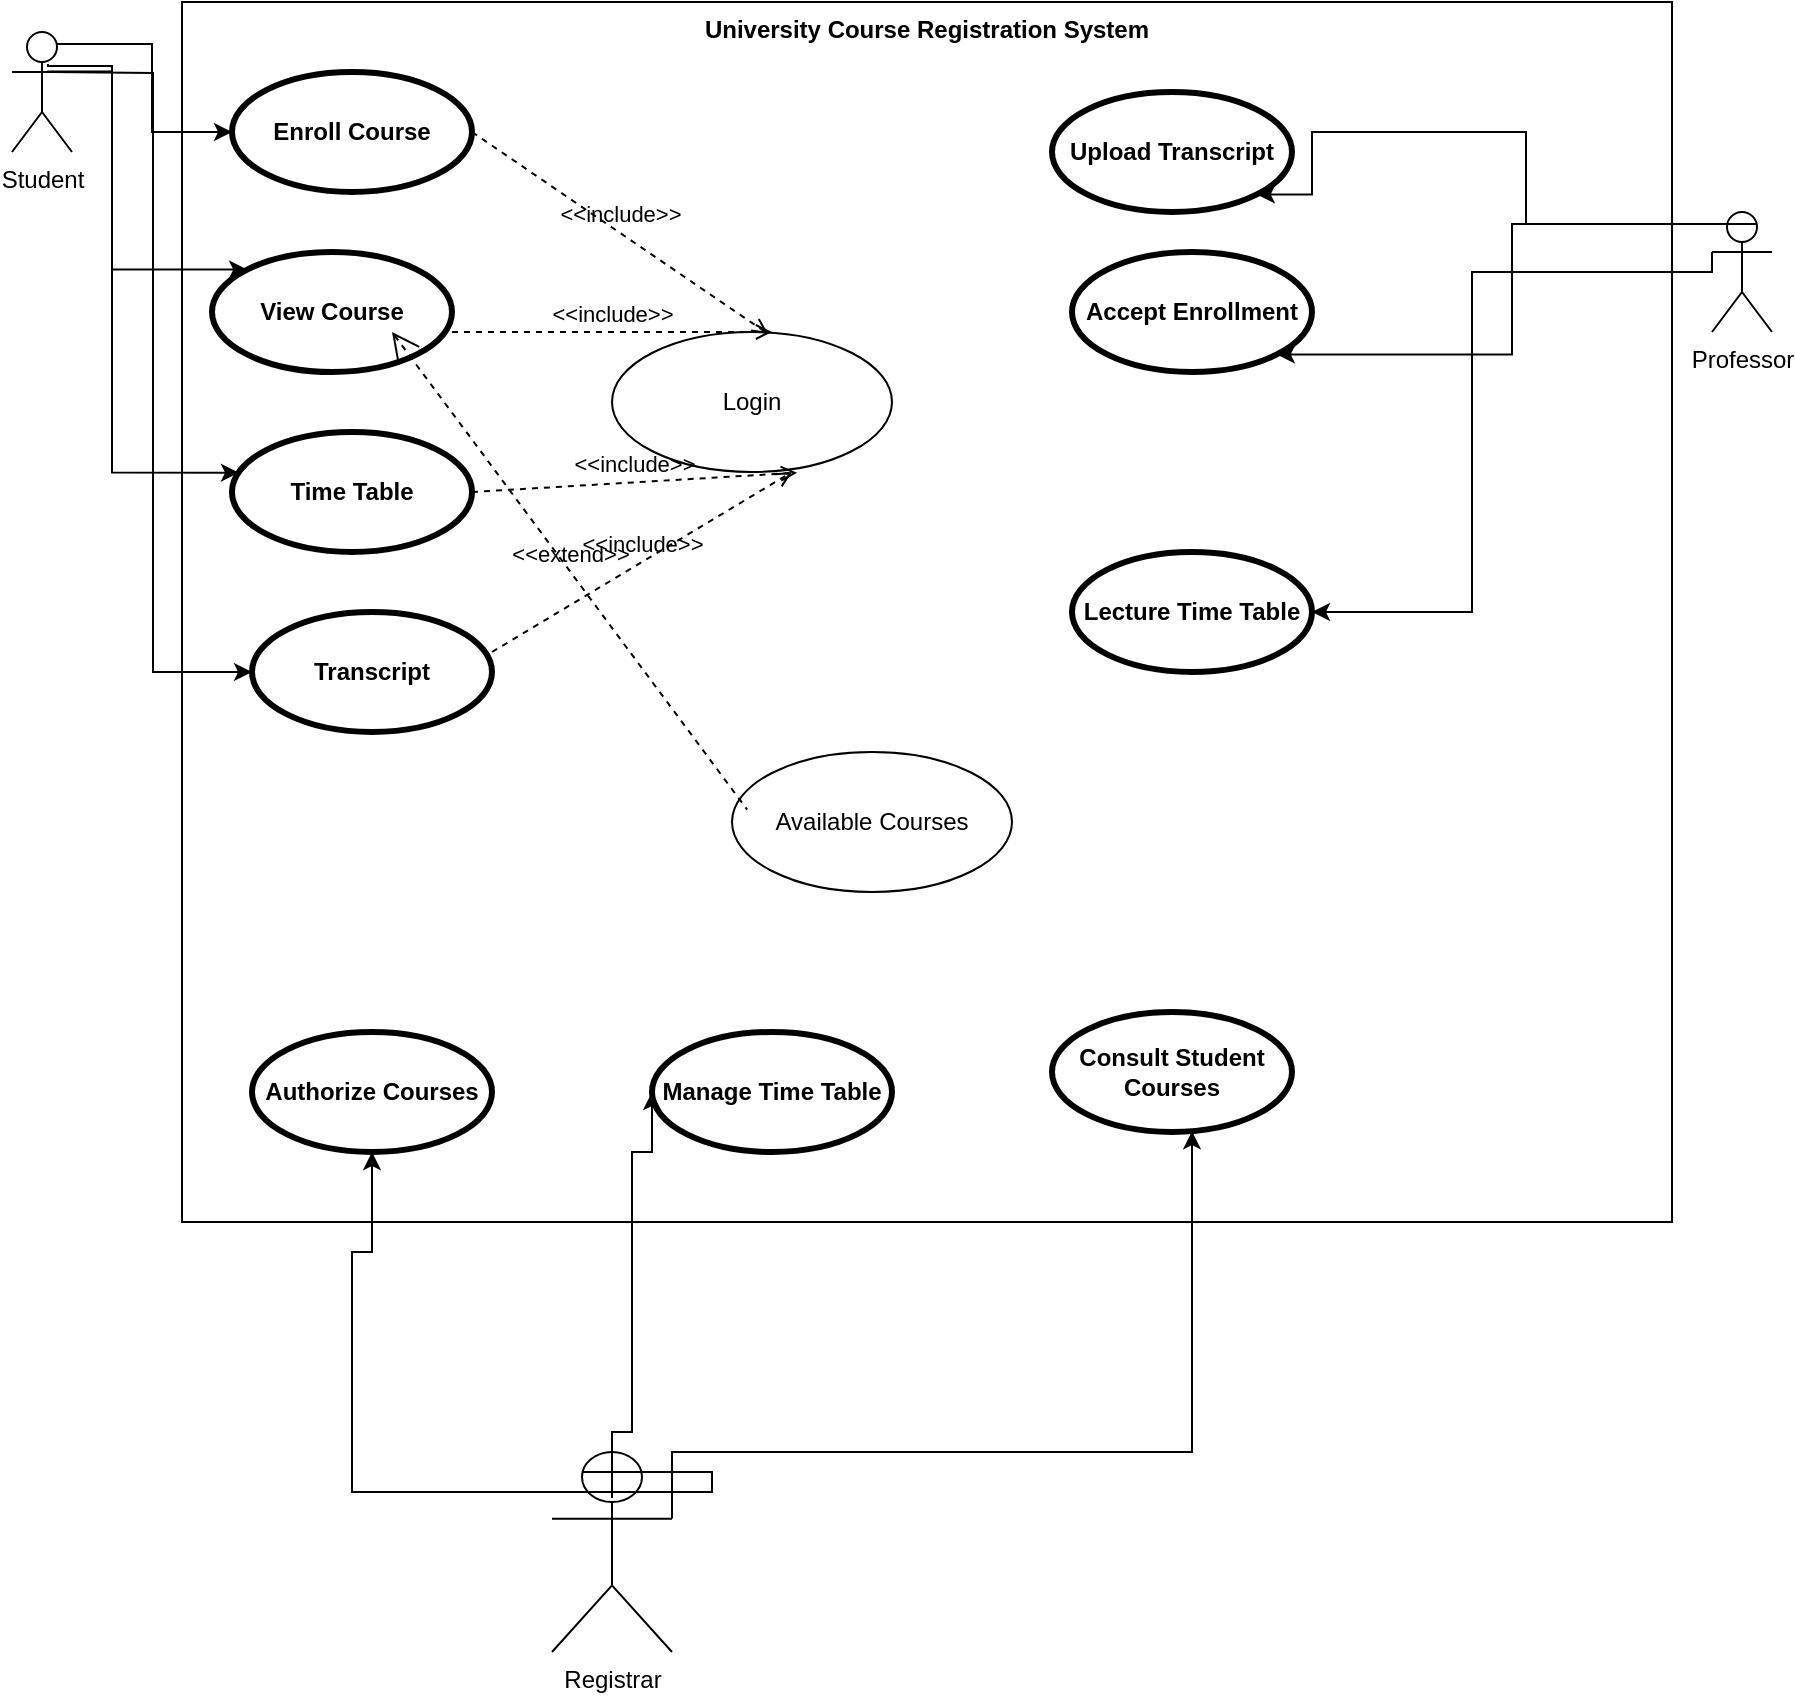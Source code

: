 <mxfile version="24.4.0" type="github">
  <diagram name="Page-1" id="t4h72wEZQP6APc3Q4wh-">
    <mxGraphModel dx="1954" dy="868" grid="1" gridSize="10" guides="1" tooltips="1" connect="1" arrows="1" fold="1" page="1" pageScale="1" pageWidth="850" pageHeight="1100" math="0" shadow="0">
      <root>
        <mxCell id="0" />
        <mxCell id="1" parent="0" />
        <mxCell id="5Q7aBnevkbFkI9jTbx6s-1" value="Student" style="shape=umlActor;html=1;verticalLabelPosition=bottom;verticalAlign=top;align=center;" vertex="1" parent="1">
          <mxGeometry x="40" y="130" width="30" height="60" as="geometry" />
        </mxCell>
        <mxCell id="5Q7aBnevkbFkI9jTbx6s-3" value="Professor" style="shape=umlActor;html=1;verticalLabelPosition=bottom;verticalAlign=top;align=center;" vertex="1" parent="1">
          <mxGeometry x="890" y="220" width="30" height="60" as="geometry" />
        </mxCell>
        <mxCell id="5Q7aBnevkbFkI9jTbx6s-4" value="Registrar" style="shape=umlActor;html=1;verticalLabelPosition=bottom;verticalAlign=top;align=center;" vertex="1" parent="1">
          <mxGeometry x="310" y="840" width="60" height="100" as="geometry" />
        </mxCell>
        <mxCell id="5Q7aBnevkbFkI9jTbx6s-5" value="University Course Registration System" style="shape=rect;html=1;verticalAlign=top;fontStyle=1;whiteSpace=wrap;align=center;" vertex="1" parent="1">
          <mxGeometry x="125" y="115" width="745" height="610" as="geometry" />
        </mxCell>
        <mxCell id="5Q7aBnevkbFkI9jTbx6s-6" value="Enroll Course" style="shape=ellipse;html=1;strokeWidth=3;fontStyle=1;whiteSpace=wrap;align=center;perimeter=ellipsePerimeter;" vertex="1" parent="1">
          <mxGeometry x="150" y="150" width="120" height="60" as="geometry" />
        </mxCell>
        <mxCell id="5Q7aBnevkbFkI9jTbx6s-7" value="View Course" style="shape=ellipse;html=1;strokeWidth=3;fontStyle=1;whiteSpace=wrap;align=center;perimeter=ellipsePerimeter;" vertex="1" parent="1">
          <mxGeometry x="140" y="240" width="120" height="60" as="geometry" />
        </mxCell>
        <mxCell id="5Q7aBnevkbFkI9jTbx6s-8" value="Time Table" style="shape=ellipse;html=1;strokeWidth=3;fontStyle=1;whiteSpace=wrap;align=center;perimeter=ellipsePerimeter;" vertex="1" parent="1">
          <mxGeometry x="150" y="330" width="120" height="60" as="geometry" />
        </mxCell>
        <mxCell id="5Q7aBnevkbFkI9jTbx6s-9" value="Upload Transcript" style="shape=ellipse;html=1;strokeWidth=3;fontStyle=1;whiteSpace=wrap;align=center;perimeter=ellipsePerimeter;" vertex="1" parent="1">
          <mxGeometry x="560" y="160" width="120" height="60" as="geometry" />
        </mxCell>
        <mxCell id="5Q7aBnevkbFkI9jTbx6s-10" value="Accept Enrollment" style="shape=ellipse;html=1;strokeWidth=3;fontStyle=1;whiteSpace=wrap;align=center;perimeter=ellipsePerimeter;" vertex="1" parent="1">
          <mxGeometry x="570" y="240" width="120" height="60" as="geometry" />
        </mxCell>
        <mxCell id="5Q7aBnevkbFkI9jTbx6s-11" value="Lecture Time Table" style="shape=ellipse;html=1;strokeWidth=3;fontStyle=1;whiteSpace=wrap;align=center;perimeter=ellipsePerimeter;" vertex="1" parent="1">
          <mxGeometry x="570" y="390" width="120" height="60" as="geometry" />
        </mxCell>
        <mxCell id="5Q7aBnevkbFkI9jTbx6s-13" value="Transcript" style="shape=ellipse;html=1;strokeWidth=3;fontStyle=1;whiteSpace=wrap;align=center;perimeter=ellipsePerimeter;" vertex="1" parent="1">
          <mxGeometry x="160" y="420" width="120" height="60" as="geometry" />
        </mxCell>
        <mxCell id="5Q7aBnevkbFkI9jTbx6s-17" style="edgeStyle=orthogonalEdgeStyle;rounded=0;orthogonalLoop=1;jettySize=auto;html=1;exitX=0.25;exitY=0.1;exitDx=0;exitDy=0;exitPerimeter=0;entryX=0;entryY=0;entryDx=0;entryDy=0;" edge="1" parent="1" target="5Q7aBnevkbFkI9jTbx6s-7">
          <mxGeometry relative="1" as="geometry">
            <mxPoint x="58" y="146" as="sourcePoint" />
            <mxPoint x="160" y="190" as="targetPoint" />
            <Array as="points">
              <mxPoint x="90" y="147" />
              <mxPoint x="90" y="249" />
            </Array>
          </mxGeometry>
        </mxCell>
        <mxCell id="5Q7aBnevkbFkI9jTbx6s-18" style="edgeStyle=orthogonalEdgeStyle;rounded=0;orthogonalLoop=1;jettySize=auto;html=1;exitX=0.75;exitY=0.1;exitDx=0;exitDy=0;exitPerimeter=0;" edge="1" parent="1" source="5Q7aBnevkbFkI9jTbx6s-1" target="5Q7aBnevkbFkI9jTbx6s-6">
          <mxGeometry relative="1" as="geometry">
            <mxPoint x="68" y="156" as="sourcePoint" />
            <mxPoint x="170" y="200" as="targetPoint" />
          </mxGeometry>
        </mxCell>
        <mxCell id="5Q7aBnevkbFkI9jTbx6s-19" style="edgeStyle=orthogonalEdgeStyle;rounded=0;orthogonalLoop=1;jettySize=auto;html=1;exitX=0.589;exitY=0.329;exitDx=0;exitDy=0;exitPerimeter=0;entryX=0.029;entryY=0.339;entryDx=0;entryDy=0;entryPerimeter=0;" edge="1" parent="1" source="5Q7aBnevkbFkI9jTbx6s-1" target="5Q7aBnevkbFkI9jTbx6s-8">
          <mxGeometry relative="1" as="geometry">
            <mxPoint x="78" y="166" as="sourcePoint" />
            <mxPoint x="180" y="210" as="targetPoint" />
            <Array as="points">
              <mxPoint x="90" y="150" />
              <mxPoint x="90" y="350" />
            </Array>
          </mxGeometry>
        </mxCell>
        <mxCell id="5Q7aBnevkbFkI9jTbx6s-20" style="edgeStyle=orthogonalEdgeStyle;rounded=0;orthogonalLoop=1;jettySize=auto;html=1;entryX=0;entryY=0.5;entryDx=0;entryDy=0;" edge="1" parent="1" target="5Q7aBnevkbFkI9jTbx6s-13">
          <mxGeometry relative="1" as="geometry">
            <mxPoint x="60" y="150" as="sourcePoint" />
            <mxPoint x="190" y="220" as="targetPoint" />
          </mxGeometry>
        </mxCell>
        <mxCell id="5Q7aBnevkbFkI9jTbx6s-21" value="Login" style="ellipse;whiteSpace=wrap;html=1;" vertex="1" parent="1">
          <mxGeometry x="340" y="280" width="140" height="70" as="geometry" />
        </mxCell>
        <mxCell id="5Q7aBnevkbFkI9jTbx6s-22" value="&amp;lt;&amp;lt;include&amp;gt;&amp;gt;" style="edgeStyle=none;html=1;endArrow=open;verticalAlign=bottom;dashed=1;labelBackgroundColor=none;rounded=0;entryX=0.558;entryY=0.014;entryDx=0;entryDy=0;entryPerimeter=0;" edge="1" parent="1" target="5Q7aBnevkbFkI9jTbx6s-21">
          <mxGeometry width="160" relative="1" as="geometry">
            <mxPoint x="270" y="180" as="sourcePoint" />
            <mxPoint x="430" y="180" as="targetPoint" />
          </mxGeometry>
        </mxCell>
        <mxCell id="5Q7aBnevkbFkI9jTbx6s-24" value="&amp;lt;&amp;lt;include&amp;gt;&amp;gt;" style="edgeStyle=none;html=1;endArrow=open;verticalAlign=bottom;dashed=1;labelBackgroundColor=none;rounded=0;" edge="1" parent="1">
          <mxGeometry width="160" relative="1" as="geometry">
            <mxPoint x="260" y="280" as="sourcePoint" />
            <mxPoint x="420" y="280" as="targetPoint" />
          </mxGeometry>
        </mxCell>
        <mxCell id="5Q7aBnevkbFkI9jTbx6s-25" value="&amp;lt;&amp;lt;include&amp;gt;&amp;gt;" style="edgeStyle=none;html=1;endArrow=open;verticalAlign=bottom;dashed=1;labelBackgroundColor=none;rounded=0;entryX=0.661;entryY=1.005;entryDx=0;entryDy=0;entryPerimeter=0;" edge="1" parent="1" target="5Q7aBnevkbFkI9jTbx6s-21">
          <mxGeometry width="160" relative="1" as="geometry">
            <mxPoint x="270" y="360" as="sourcePoint" />
            <mxPoint x="430" y="360" as="targetPoint" />
          </mxGeometry>
        </mxCell>
        <mxCell id="5Q7aBnevkbFkI9jTbx6s-26" value="&amp;lt;&amp;lt;include&amp;gt;&amp;gt;" style="edgeStyle=none;html=1;endArrow=open;verticalAlign=bottom;dashed=1;labelBackgroundColor=none;rounded=0;" edge="1" parent="1">
          <mxGeometry width="160" relative="1" as="geometry">
            <mxPoint x="280" y="440" as="sourcePoint" />
            <mxPoint x="430" y="350" as="targetPoint" />
          </mxGeometry>
        </mxCell>
        <mxCell id="5Q7aBnevkbFkI9jTbx6s-27" style="edgeStyle=orthogonalEdgeStyle;rounded=0;orthogonalLoop=1;jettySize=auto;html=1;exitX=0.25;exitY=0.1;exitDx=0;exitDy=0;exitPerimeter=0;entryX=1;entryY=1;entryDx=0;entryDy=0;" edge="1" parent="1" source="5Q7aBnevkbFkI9jTbx6s-3" target="5Q7aBnevkbFkI9jTbx6s-9">
          <mxGeometry relative="1" as="geometry">
            <mxPoint x="702.45" y="186" as="sourcePoint" />
            <mxPoint x="789.45" y="230" as="targetPoint" />
            <Array as="points">
              <mxPoint x="797" y="180" />
              <mxPoint x="690" y="180" />
              <mxPoint x="690" y="211" />
            </Array>
          </mxGeometry>
        </mxCell>
        <mxCell id="5Q7aBnevkbFkI9jTbx6s-29" style="edgeStyle=orthogonalEdgeStyle;rounded=0;orthogonalLoop=1;jettySize=auto;html=1;entryX=1;entryY=1;entryDx=0;entryDy=0;exitX=0.75;exitY=0.1;exitDx=0;exitDy=0;exitPerimeter=0;" edge="1" parent="1" source="5Q7aBnevkbFkI9jTbx6s-3" target="5Q7aBnevkbFkI9jTbx6s-10">
          <mxGeometry relative="1" as="geometry">
            <mxPoint x="800" y="240" as="sourcePoint" />
            <mxPoint x="807" y="434" as="targetPoint" />
          </mxGeometry>
        </mxCell>
        <mxCell id="5Q7aBnevkbFkI9jTbx6s-30" style="edgeStyle=orthogonalEdgeStyle;rounded=0;orthogonalLoop=1;jettySize=auto;html=1;exitX=0;exitY=0.333;exitDx=0;exitDy=0;exitPerimeter=0;entryX=1;entryY=0.5;entryDx=0;entryDy=0;" edge="1" parent="1" source="5Q7aBnevkbFkI9jTbx6s-3" target="5Q7aBnevkbFkI9jTbx6s-11">
          <mxGeometry relative="1" as="geometry">
            <mxPoint x="750" y="420" as="sourcePoint" />
            <mxPoint x="837" y="464" as="targetPoint" />
            <Array as="points">
              <mxPoint x="770" y="250" />
              <mxPoint x="770" y="420" />
            </Array>
          </mxGeometry>
        </mxCell>
        <mxCell id="5Q7aBnevkbFkI9jTbx6s-31" value="Authorize Courses" style="shape=ellipse;html=1;strokeWidth=3;fontStyle=1;whiteSpace=wrap;align=center;perimeter=ellipsePerimeter;" vertex="1" parent="1">
          <mxGeometry x="160" y="630" width="120" height="60" as="geometry" />
        </mxCell>
        <mxCell id="5Q7aBnevkbFkI9jTbx6s-32" value="Manage Time Table" style="shape=ellipse;html=1;strokeWidth=3;fontStyle=1;whiteSpace=wrap;align=center;perimeter=ellipsePerimeter;" vertex="1" parent="1">
          <mxGeometry x="360" y="630" width="120" height="60" as="geometry" />
        </mxCell>
        <mxCell id="5Q7aBnevkbFkI9jTbx6s-33" value="Consult Student Courses" style="shape=ellipse;html=1;strokeWidth=3;fontStyle=1;whiteSpace=wrap;align=center;perimeter=ellipsePerimeter;" vertex="1" parent="1">
          <mxGeometry x="560" y="620" width="120" height="60" as="geometry" />
        </mxCell>
        <mxCell id="5Q7aBnevkbFkI9jTbx6s-34" style="edgeStyle=orthogonalEdgeStyle;rounded=0;orthogonalLoop=1;jettySize=auto;html=1;exitX=1;exitY=0.333;exitDx=0;exitDy=0;exitPerimeter=0;" edge="1" parent="1" source="5Q7aBnevkbFkI9jTbx6s-4" target="5Q7aBnevkbFkI9jTbx6s-33">
          <mxGeometry relative="1" as="geometry">
            <mxPoint x="620" y="840" as="sourcePoint" />
            <mxPoint x="520" y="1010" as="targetPoint" />
            <Array as="points">
              <mxPoint x="370" y="840" />
              <mxPoint x="630" y="840" />
            </Array>
          </mxGeometry>
        </mxCell>
        <mxCell id="5Q7aBnevkbFkI9jTbx6s-35" style="edgeStyle=orthogonalEdgeStyle;rounded=0;orthogonalLoop=1;jettySize=auto;html=1;exitX=1;exitY=0.333;exitDx=0;exitDy=0;exitPerimeter=0;entryX=0;entryY=0.5;entryDx=0;entryDy=0;" edge="1" parent="1" target="5Q7aBnevkbFkI9jTbx6s-32">
          <mxGeometry relative="1" as="geometry">
            <mxPoint x="340" y="863" as="sourcePoint" />
            <mxPoint x="390" y="580" as="targetPoint" />
            <Array as="points">
              <mxPoint x="340" y="830" />
              <mxPoint x="350" y="830" />
              <mxPoint x="350" y="690" />
              <mxPoint x="360" y="690" />
            </Array>
          </mxGeometry>
        </mxCell>
        <mxCell id="5Q7aBnevkbFkI9jTbx6s-36" style="edgeStyle=orthogonalEdgeStyle;rounded=0;orthogonalLoop=1;jettySize=auto;html=1;exitX=0.25;exitY=0.1;exitDx=0;exitDy=0;exitPerimeter=0;entryX=0.5;entryY=1;entryDx=0;entryDy=0;" edge="1" parent="1" source="5Q7aBnevkbFkI9jTbx6s-4" target="5Q7aBnevkbFkI9jTbx6s-31">
          <mxGeometry relative="1" as="geometry">
            <mxPoint x="390" y="893" as="sourcePoint" />
            <mxPoint x="650" y="630" as="targetPoint" />
            <Array as="points">
              <mxPoint x="390" y="850" />
              <mxPoint x="390" y="860" />
              <mxPoint x="210" y="860" />
              <mxPoint x="210" y="740" />
              <mxPoint x="220" y="740" />
            </Array>
          </mxGeometry>
        </mxCell>
        <mxCell id="5Q7aBnevkbFkI9jTbx6s-37" value="Available Courses" style="ellipse;whiteSpace=wrap;html=1;" vertex="1" parent="1">
          <mxGeometry x="400" y="490" width="140" height="70" as="geometry" />
        </mxCell>
        <mxCell id="5Q7aBnevkbFkI9jTbx6s-38" value="&amp;lt;&amp;lt;extend&amp;gt;&amp;gt;" style="edgeStyle=none;html=1;startArrow=open;endArrow=none;startSize=12;verticalAlign=bottom;dashed=1;labelBackgroundColor=none;rounded=0;" edge="1" parent="1">
          <mxGeometry width="160" relative="1" as="geometry">
            <mxPoint x="230" y="280" as="sourcePoint" />
            <mxPoint x="407.57" y="518.79" as="targetPoint" />
          </mxGeometry>
        </mxCell>
      </root>
    </mxGraphModel>
  </diagram>
</mxfile>
